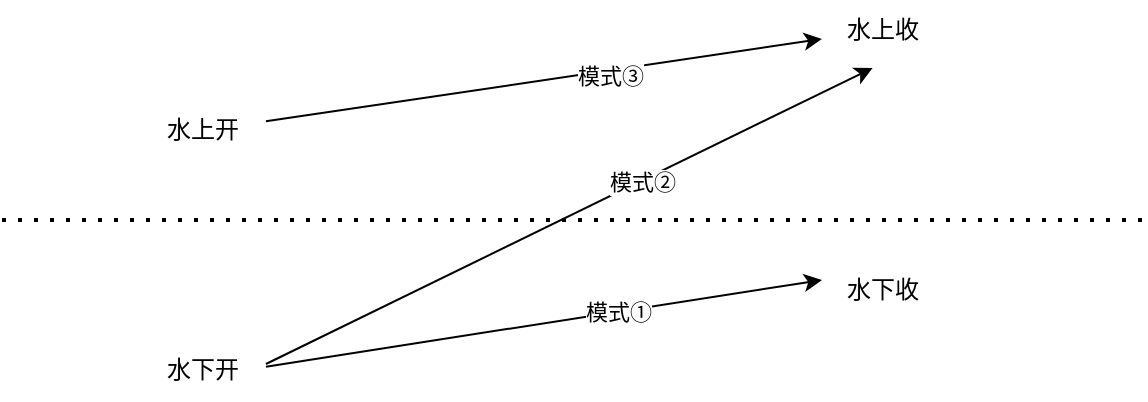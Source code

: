 <mxfile version="26.0.5">
  <diagram name="第 1 页" id="6C0p9fCiuNwuPvL1VoXc">
    <mxGraphModel dx="746" dy="469" grid="1" gridSize="10" guides="1" tooltips="1" connect="1" arrows="1" fold="1" page="1" pageScale="1" pageWidth="827" pageHeight="1169" math="0" shadow="0">
      <root>
        <mxCell id="0" />
        <mxCell id="1" parent="0" />
        <mxCell id="D4plxpy9fxAuNbjIcbzf-1" value="" style="endArrow=none;dashed=1;html=1;dashPattern=1 3;strokeWidth=2;rounded=0;" edge="1" parent="1">
          <mxGeometry width="50" height="50" relative="1" as="geometry">
            <mxPoint x="100" y="320" as="sourcePoint" />
            <mxPoint x="670" y="320" as="targetPoint" />
          </mxGeometry>
        </mxCell>
        <mxCell id="D4plxpy9fxAuNbjIcbzf-12" value="水上开" style="text;html=1;align=center;verticalAlign=middle;resizable=0;points=[];autosize=1;strokeColor=none;fillColor=none;" vertex="1" parent="1">
          <mxGeometry x="170" y="260" width="60" height="30" as="geometry" />
        </mxCell>
        <mxCell id="D4plxpy9fxAuNbjIcbzf-13" value="水下收" style="text;html=1;align=center;verticalAlign=middle;resizable=0;points=[];autosize=1;strokeColor=none;fillColor=none;" vertex="1" parent="1">
          <mxGeometry x="510" y="340" width="60" height="30" as="geometry" />
        </mxCell>
        <mxCell id="D4plxpy9fxAuNbjIcbzf-14" value="水上收" style="text;html=1;align=center;verticalAlign=middle;resizable=0;points=[];autosize=1;strokeColor=none;fillColor=none;" vertex="1" parent="1">
          <mxGeometry x="510" y="210" width="60" height="30" as="geometry" />
        </mxCell>
        <mxCell id="D4plxpy9fxAuNbjIcbzf-15" value="水下开" style="text;html=1;align=center;verticalAlign=middle;resizable=0;points=[];autosize=1;strokeColor=none;fillColor=none;" vertex="1" parent="1">
          <mxGeometry x="170" y="380" width="60" height="30" as="geometry" />
        </mxCell>
        <mxCell id="D4plxpy9fxAuNbjIcbzf-18" value="" style="endArrow=classic;html=1;rounded=0;exitX=1.033;exitY=0.356;exitDx=0;exitDy=0;exitPerimeter=0;" edge="1" parent="1" source="D4plxpy9fxAuNbjIcbzf-12" target="D4plxpy9fxAuNbjIcbzf-14">
          <mxGeometry width="50" height="50" relative="1" as="geometry">
            <mxPoint x="440" y="270" as="sourcePoint" />
            <mxPoint x="490" y="220" as="targetPoint" />
          </mxGeometry>
        </mxCell>
        <mxCell id="D4plxpy9fxAuNbjIcbzf-24" value="模式③" style="edgeLabel;html=1;align=center;verticalAlign=middle;resizable=0;points=[];" vertex="1" connectable="0" parent="D4plxpy9fxAuNbjIcbzf-18">
          <mxGeometry x="0.23" y="-2" relative="1" as="geometry">
            <mxPoint as="offset" />
          </mxGeometry>
        </mxCell>
        <mxCell id="D4plxpy9fxAuNbjIcbzf-19" value="" style="endArrow=classic;html=1;rounded=0;exitX=1.033;exitY=0.4;exitDx=0;exitDy=0;exitPerimeter=0;entryX=0.422;entryY=1.133;entryDx=0;entryDy=0;entryPerimeter=0;" edge="1" parent="1" source="D4plxpy9fxAuNbjIcbzf-15" target="D4plxpy9fxAuNbjIcbzf-14">
          <mxGeometry width="50" height="50" relative="1" as="geometry">
            <mxPoint x="240.02" y="361.55" as="sourcePoint" />
            <mxPoint x="518.02" y="319.55" as="targetPoint" />
          </mxGeometry>
        </mxCell>
        <mxCell id="D4plxpy9fxAuNbjIcbzf-22" value="模式②" style="edgeLabel;html=1;align=center;verticalAlign=middle;resizable=0;points=[];" vertex="1" connectable="0" parent="D4plxpy9fxAuNbjIcbzf-19">
          <mxGeometry x="0.235" relative="1" as="geometry">
            <mxPoint as="offset" />
          </mxGeometry>
        </mxCell>
        <mxCell id="D4plxpy9fxAuNbjIcbzf-20" value="" style="endArrow=classic;html=1;rounded=0;exitX=1.033;exitY=0.444;exitDx=0;exitDy=0;exitPerimeter=0;entryX=0;entryY=0.333;entryDx=0;entryDy=0;entryPerimeter=0;" edge="1" parent="1" source="D4plxpy9fxAuNbjIcbzf-15" target="D4plxpy9fxAuNbjIcbzf-13">
          <mxGeometry width="50" height="50" relative="1" as="geometry">
            <mxPoint x="232" y="340.32" as="sourcePoint" />
            <mxPoint x="510" y="298.32" as="targetPoint" />
          </mxGeometry>
        </mxCell>
        <mxCell id="D4plxpy9fxAuNbjIcbzf-23" value="模式①" style="edgeLabel;html=1;align=center;verticalAlign=middle;resizable=0;points=[];" vertex="1" connectable="0" parent="D4plxpy9fxAuNbjIcbzf-20">
          <mxGeometry x="0.269" relative="1" as="geometry">
            <mxPoint x="-1" as="offset" />
          </mxGeometry>
        </mxCell>
      </root>
    </mxGraphModel>
  </diagram>
</mxfile>
